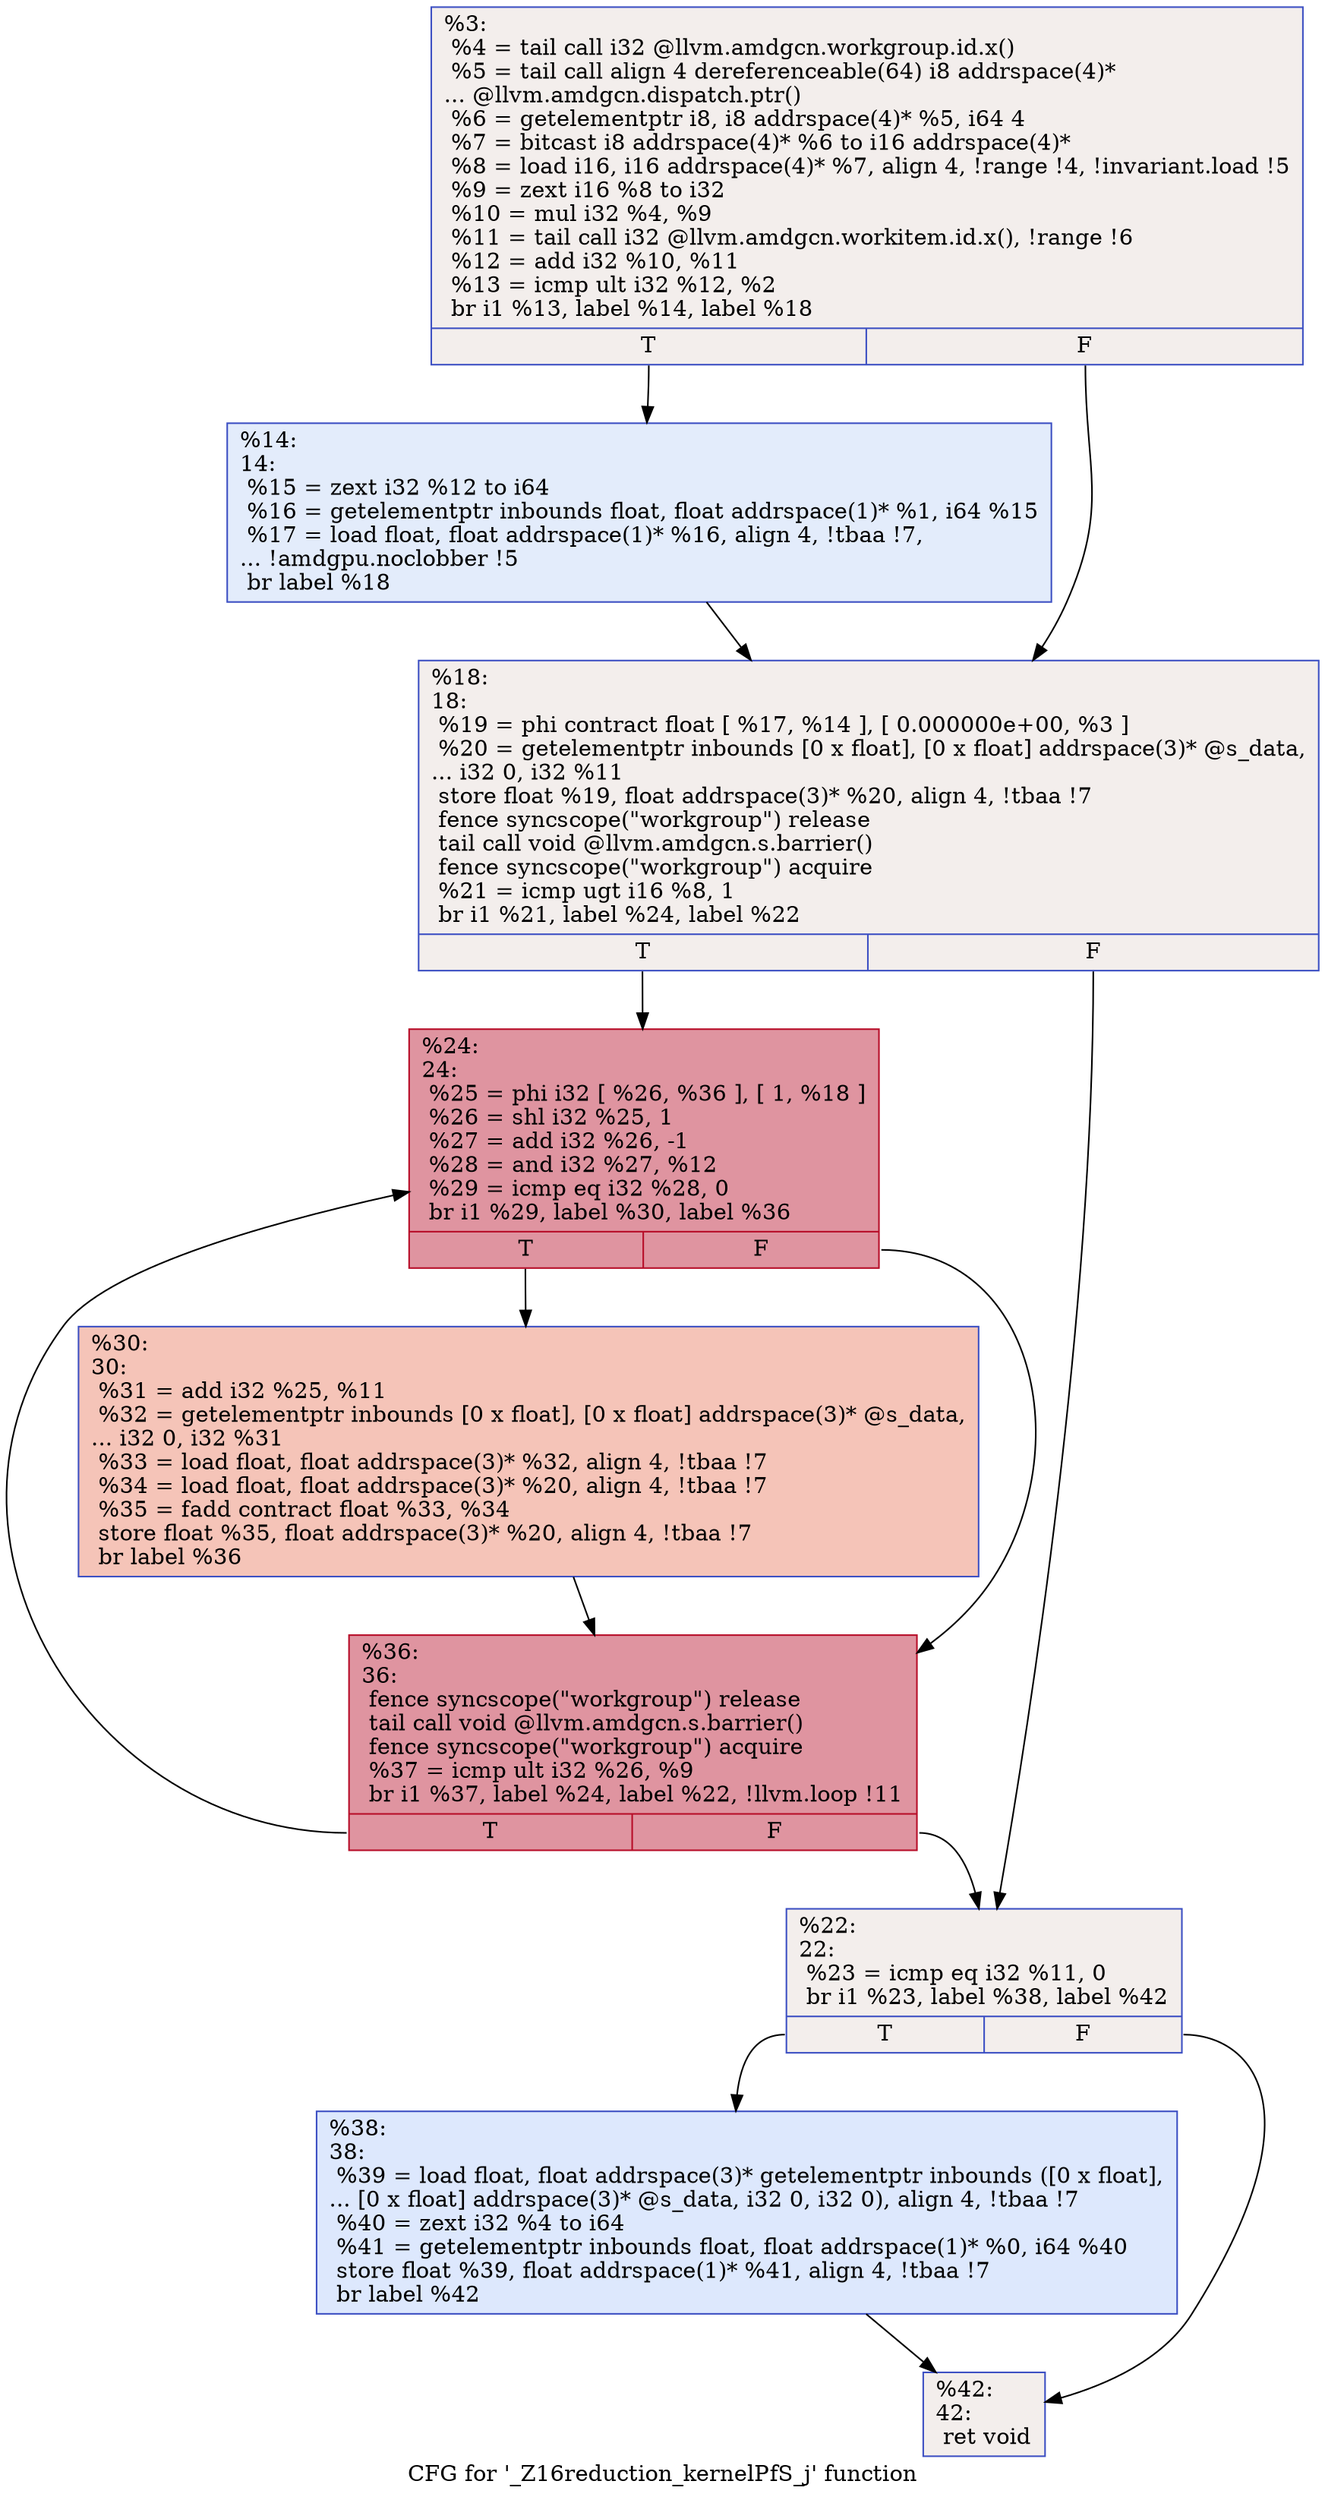 digraph "CFG for '_Z16reduction_kernelPfS_j' function" {
	label="CFG for '_Z16reduction_kernelPfS_j' function";

	Node0x61c0ee0 [shape=record,color="#3d50c3ff", style=filled, fillcolor="#e3d9d370",label="{%3:\l  %4 = tail call i32 @llvm.amdgcn.workgroup.id.x()\l  %5 = tail call align 4 dereferenceable(64) i8 addrspace(4)*\l... @llvm.amdgcn.dispatch.ptr()\l  %6 = getelementptr i8, i8 addrspace(4)* %5, i64 4\l  %7 = bitcast i8 addrspace(4)* %6 to i16 addrspace(4)*\l  %8 = load i16, i16 addrspace(4)* %7, align 4, !range !4, !invariant.load !5\l  %9 = zext i16 %8 to i32\l  %10 = mul i32 %4, %9\l  %11 = tail call i32 @llvm.amdgcn.workitem.id.x(), !range !6\l  %12 = add i32 %10, %11\l  %13 = icmp ult i32 %12, %2\l  br i1 %13, label %14, label %18\l|{<s0>T|<s1>F}}"];
	Node0x61c0ee0:s0 -> Node0x61c2de0;
	Node0x61c0ee0:s1 -> Node0x61c2e70;
	Node0x61c2de0 [shape=record,color="#3d50c3ff", style=filled, fillcolor="#bfd3f670",label="{%14:\l14:                                               \l  %15 = zext i32 %12 to i64\l  %16 = getelementptr inbounds float, float addrspace(1)* %1, i64 %15\l  %17 = load float, float addrspace(1)* %16, align 4, !tbaa !7,\l... !amdgpu.noclobber !5\l  br label %18\l}"];
	Node0x61c2de0 -> Node0x61c2e70;
	Node0x61c2e70 [shape=record,color="#3d50c3ff", style=filled, fillcolor="#e3d9d370",label="{%18:\l18:                                               \l  %19 = phi contract float [ %17, %14 ], [ 0.000000e+00, %3 ]\l  %20 = getelementptr inbounds [0 x float], [0 x float] addrspace(3)* @s_data,\l... i32 0, i32 %11\l  store float %19, float addrspace(3)* %20, align 4, !tbaa !7\l  fence syncscope(\"workgroup\") release\l  tail call void @llvm.amdgcn.s.barrier()\l  fence syncscope(\"workgroup\") acquire\l  %21 = icmp ugt i16 %8, 1\l  br i1 %21, label %24, label %22\l|{<s0>T|<s1>F}}"];
	Node0x61c2e70:s0 -> Node0x61c4f90;
	Node0x61c2e70:s1 -> Node0x61c5020;
	Node0x61c5020 [shape=record,color="#3d50c3ff", style=filled, fillcolor="#e3d9d370",label="{%22:\l22:                                               \l  %23 = icmp eq i32 %11, 0\l  br i1 %23, label %38, label %42\l|{<s0>T|<s1>F}}"];
	Node0x61c5020:s0 -> Node0x61c51f0;
	Node0x61c5020:s1 -> Node0x61c5240;
	Node0x61c4f90 [shape=record,color="#b70d28ff", style=filled, fillcolor="#b70d2870",label="{%24:\l24:                                               \l  %25 = phi i32 [ %26, %36 ], [ 1, %18 ]\l  %26 = shl i32 %25, 1\l  %27 = add i32 %26, -1\l  %28 = and i32 %27, %12\l  %29 = icmp eq i32 %28, 0\l  br i1 %29, label %30, label %36\l|{<s0>T|<s1>F}}"];
	Node0x61c4f90:s0 -> Node0x61c5760;
	Node0x61c4f90:s1 -> Node0x61c53b0;
	Node0x61c5760 [shape=record,color="#3d50c3ff", style=filled, fillcolor="#e97a5f70",label="{%30:\l30:                                               \l  %31 = add i32 %25, %11\l  %32 = getelementptr inbounds [0 x float], [0 x float] addrspace(3)* @s_data,\l... i32 0, i32 %31\l  %33 = load float, float addrspace(3)* %32, align 4, !tbaa !7\l  %34 = load float, float addrspace(3)* %20, align 4, !tbaa !7\l  %35 = fadd contract float %33, %34\l  store float %35, float addrspace(3)* %20, align 4, !tbaa !7\l  br label %36\l}"];
	Node0x61c5760 -> Node0x61c53b0;
	Node0x61c53b0 [shape=record,color="#b70d28ff", style=filled, fillcolor="#b70d2870",label="{%36:\l36:                                               \l  fence syncscope(\"workgroup\") release\l  tail call void @llvm.amdgcn.s.barrier()\l  fence syncscope(\"workgroup\") acquire\l  %37 = icmp ult i32 %26, %9\l  br i1 %37, label %24, label %22, !llvm.loop !11\l|{<s0>T|<s1>F}}"];
	Node0x61c53b0:s0 -> Node0x61c4f90;
	Node0x61c53b0:s1 -> Node0x61c5020;
	Node0x61c51f0 [shape=record,color="#3d50c3ff", style=filled, fillcolor="#b2ccfb70",label="{%38:\l38:                                               \l  %39 = load float, float addrspace(3)* getelementptr inbounds ([0 x float],\l... [0 x float] addrspace(3)* @s_data, i32 0, i32 0), align 4, !tbaa !7\l  %40 = zext i32 %4 to i64\l  %41 = getelementptr inbounds float, float addrspace(1)* %0, i64 %40\l  store float %39, float addrspace(1)* %41, align 4, !tbaa !7\l  br label %42\l}"];
	Node0x61c51f0 -> Node0x61c5240;
	Node0x61c5240 [shape=record,color="#3d50c3ff", style=filled, fillcolor="#e3d9d370",label="{%42:\l42:                                               \l  ret void\l}"];
}
